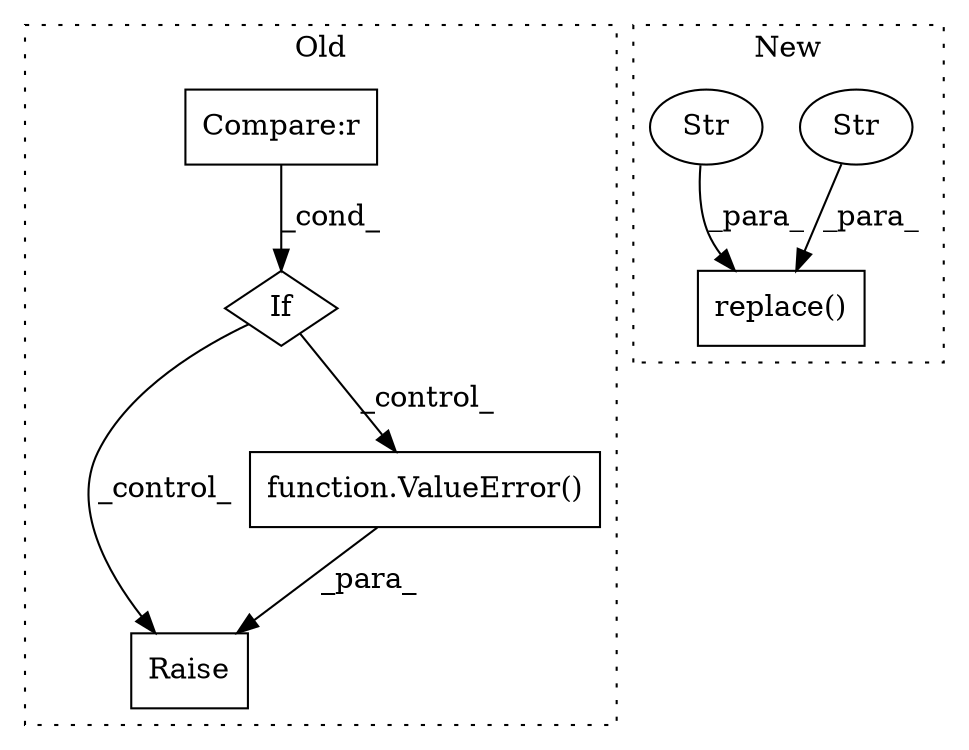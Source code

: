 digraph G {
subgraph cluster0 {
1 [label="Raise" a="91" s="3754" l="6" shape="box"];
5 [label="If" a="96" s="3702" l="3" shape="diamond"];
6 [label="Compare:r" a="40" s="3705" l="35" shape="box"];
7 [label="function.ValueError()" a="75" s="3760,3867" l="11,1" shape="box"];
label = "Old";
style="dotted";
}
subgraph cluster1 {
2 [label="replace()" a="75" s="3108,3140" l="17,1" shape="box"];
3 [label="Str" a="66" s="3125" l="6" shape="ellipse"];
4 [label="Str" a="66" s="3133" l="7" shape="ellipse"];
label = "New";
style="dotted";
}
3 -> 2 [label="_para_"];
4 -> 2 [label="_para_"];
5 -> 1 [label="_control_"];
5 -> 7 [label="_control_"];
6 -> 5 [label="_cond_"];
7 -> 1 [label="_para_"];
}